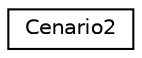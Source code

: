 digraph "Graphical Class Hierarchy"
{
 // LATEX_PDF_SIZE
  edge [fontname="Helvetica",fontsize="10",labelfontname="Helvetica",labelfontsize="10"];
  node [fontname="Helvetica",fontsize="10",shape=record];
  rankdir="LR";
  Node0 [label="Cenario2",height=0.2,width=0.4,color="black", fillcolor="white", style="filled",URL="$classCenario2.html",tooltip=" "];
}
